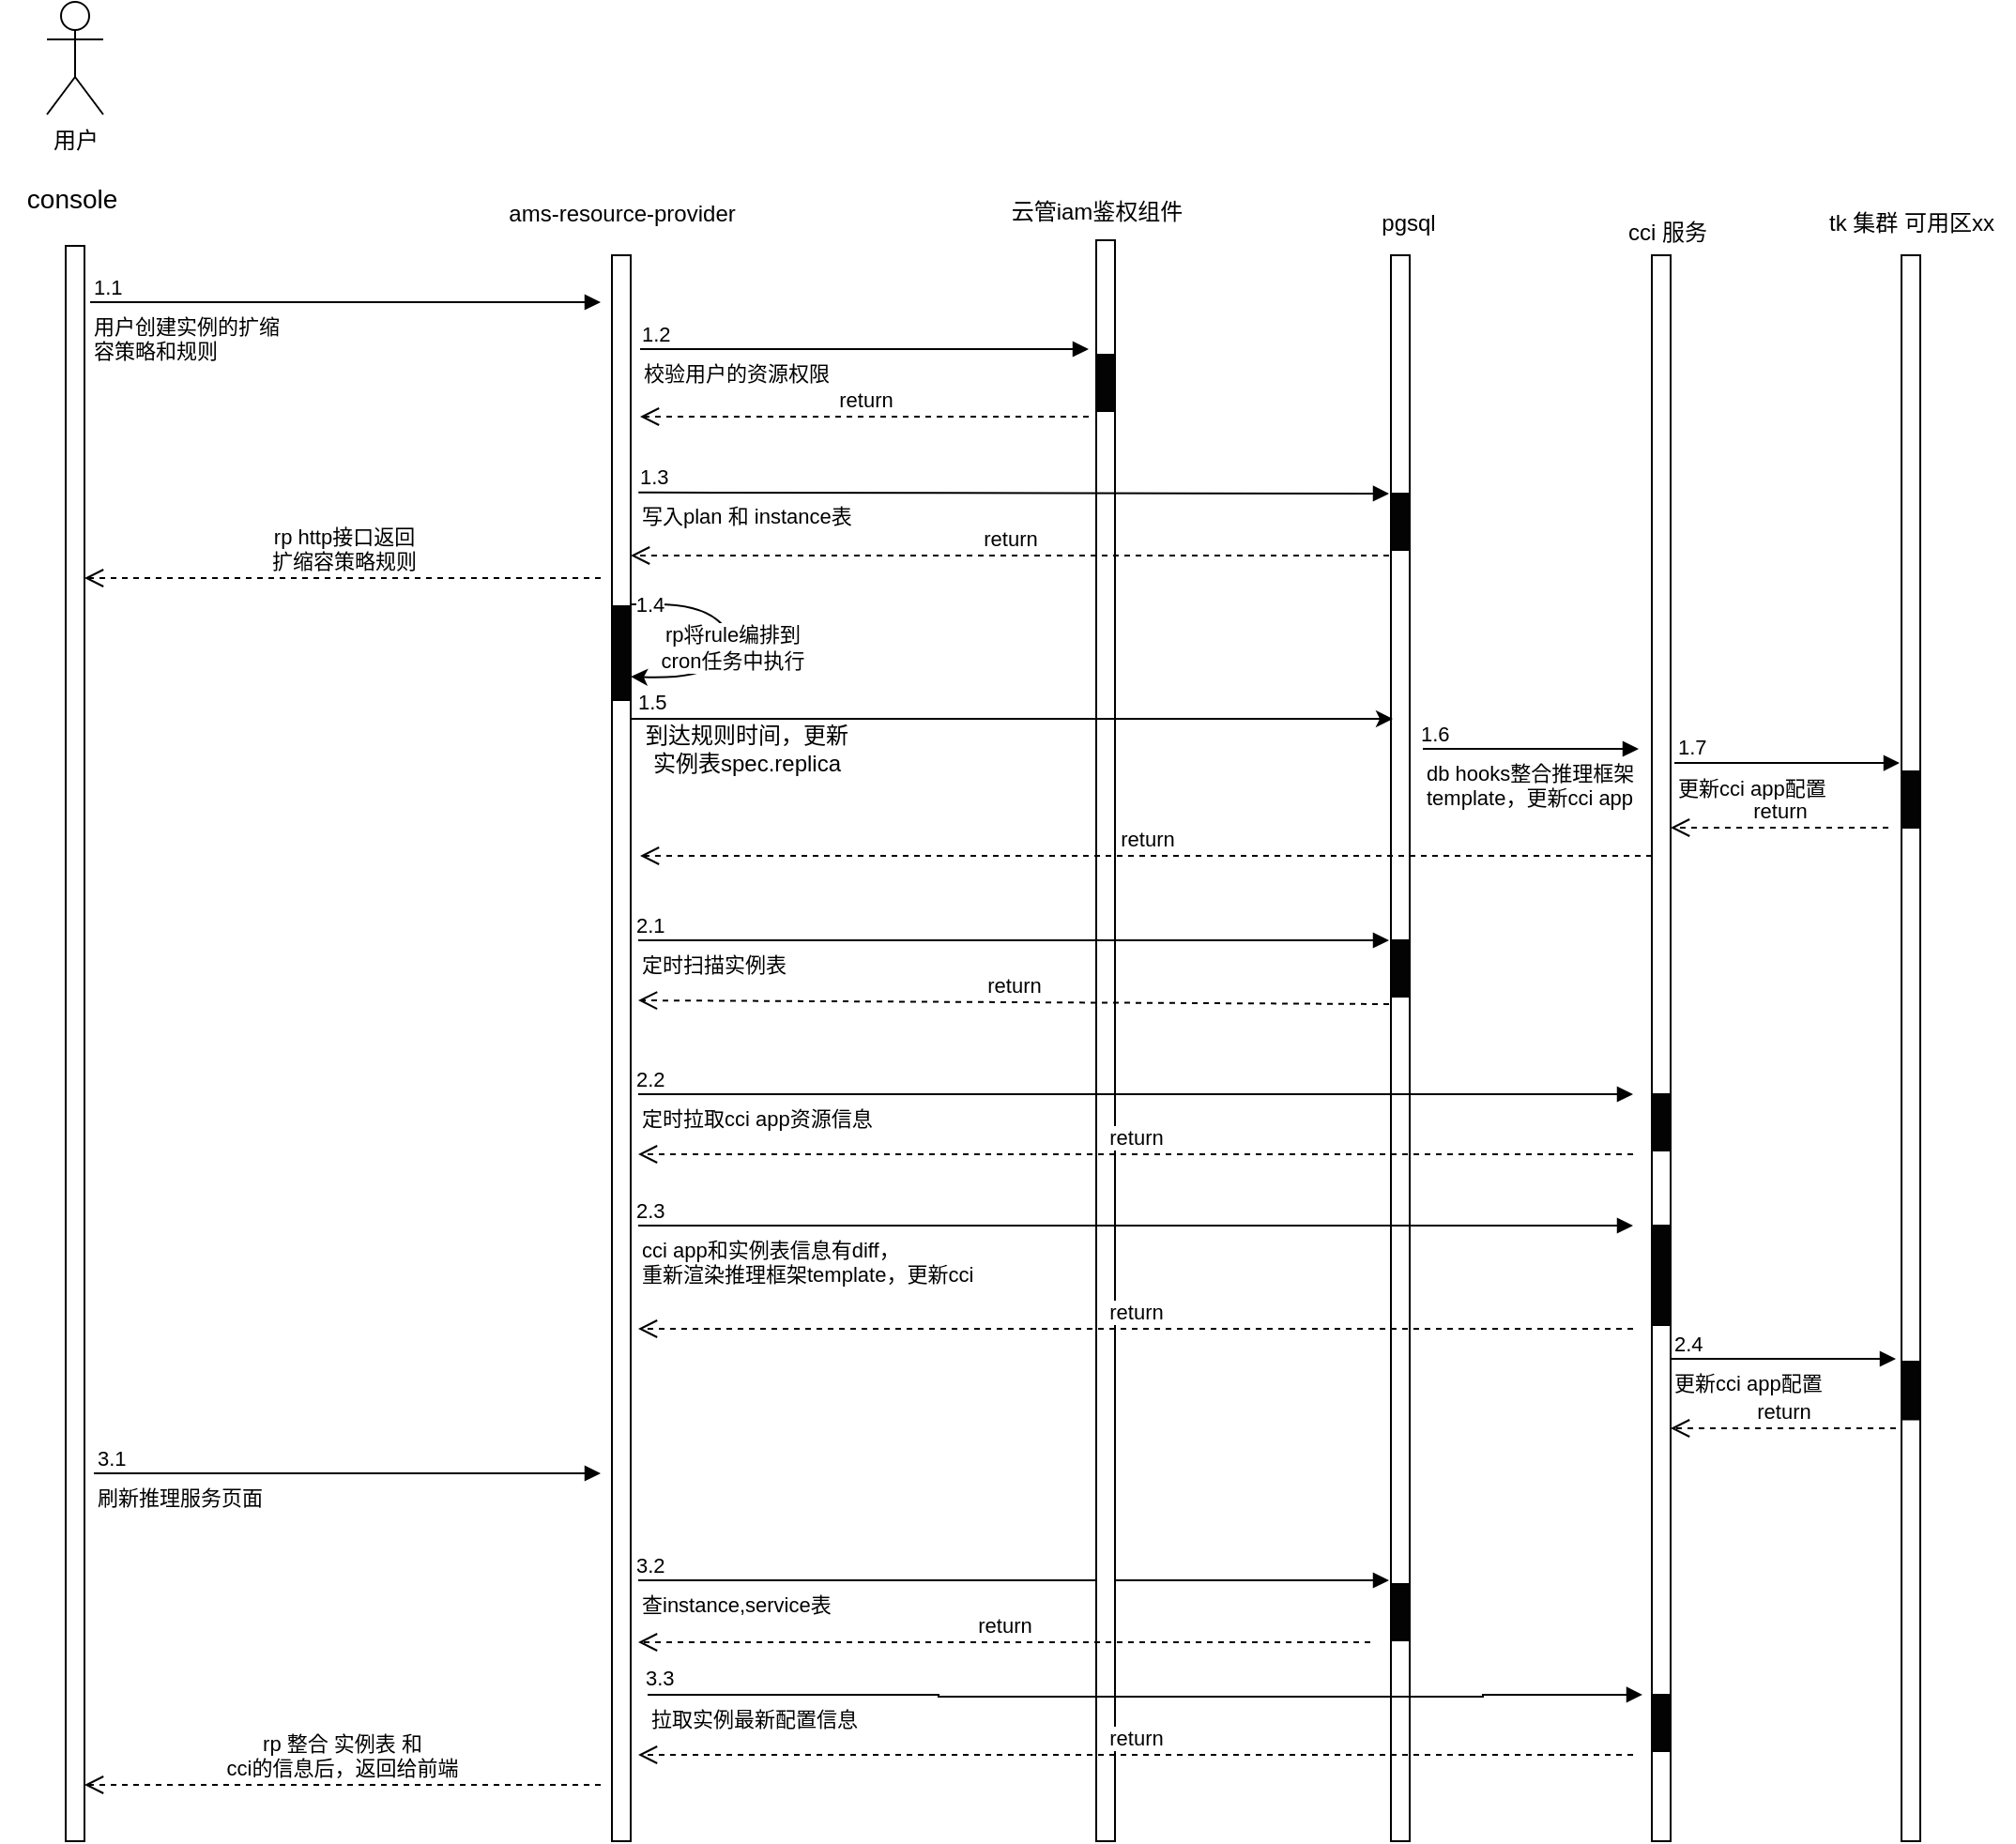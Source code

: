 <mxfile version="22.1.12" type="github">
  <diagram id="C5RBs43oDa-KdzZeNtuy" name="Page-1">
    <mxGraphModel dx="1468" dy="985" grid="1" gridSize="10" guides="1" tooltips="1" connect="1" arrows="1" fold="1" page="1" pageScale="1" pageWidth="827" pageHeight="1169" math="0" shadow="0">
      <root>
        <mxCell id="WIyWlLk6GJQsqaUBKTNV-0" />
        <mxCell id="WIyWlLk6GJQsqaUBKTNV-1" parent="WIyWlLk6GJQsqaUBKTNV-0" />
        <mxCell id="yG3EtKwMuxylufSLAqyE-0" value="用户" style="shape=umlActor;verticalLabelPosition=bottom;verticalAlign=top;html=1;outlineConnect=0;" vertex="1" parent="WIyWlLk6GJQsqaUBKTNV-1">
          <mxGeometry x="135" y="440" width="30" height="60" as="geometry" />
        </mxCell>
        <mxCell id="yG3EtKwMuxylufSLAqyE-1" value="" style="html=1;points=[[0,0,0,0,5],[0,1,0,0,-5],[1,0,0,0,5],[1,1,0,0,-5]];perimeter=orthogonalPerimeter;outlineConnect=0;targetShapes=umlLifeline;portConstraint=eastwest;newEdgeStyle={&quot;curved&quot;:0,&quot;rounded&quot;:0};" vertex="1" parent="WIyWlLk6GJQsqaUBKTNV-1">
          <mxGeometry x="145" y="570" width="10" height="850" as="geometry" />
        </mxCell>
        <mxCell id="yG3EtKwMuxylufSLAqyE-2" value="&lt;font style=&quot;font-size: 14px;&quot;&gt;console&amp;nbsp;&lt;/font&gt;" style="text;html=1;align=center;verticalAlign=middle;resizable=0;points=[];autosize=1;strokeColor=none;fillColor=none;" vertex="1" parent="WIyWlLk6GJQsqaUBKTNV-1">
          <mxGeometry x="110" y="530" width="80" height="30" as="geometry" />
        </mxCell>
        <mxCell id="yG3EtKwMuxylufSLAqyE-7" value="" style="html=1;points=[[0,0,0,0,5],[0,1,0,0,-5],[1,0,0,0,5],[1,1,0,0,-5]];perimeter=orthogonalPerimeter;outlineConnect=0;targetShapes=umlLifeline;portConstraint=eastwest;newEdgeStyle={&quot;curved&quot;:0,&quot;rounded&quot;:0};" vertex="1" parent="WIyWlLk6GJQsqaUBKTNV-1">
          <mxGeometry x="436" y="575" width="10" height="845" as="geometry" />
        </mxCell>
        <mxCell id="yG3EtKwMuxylufSLAqyE-8" value="ams-resource-provider" style="text;html=1;align=center;verticalAlign=middle;resizable=0;points=[];autosize=1;strokeColor=none;fillColor=none;" vertex="1" parent="WIyWlLk6GJQsqaUBKTNV-1">
          <mxGeometry x="371" y="538" width="140" height="30" as="geometry" />
        </mxCell>
        <mxCell id="yG3EtKwMuxylufSLAqyE-11" value="" style="html=1;points=[[0,0,0,0,5],[0,1,0,0,-5],[1,0,0,0,5],[1,1,0,0,-5]];perimeter=orthogonalPerimeter;outlineConnect=0;targetShapes=umlLifeline;portConstraint=eastwest;newEdgeStyle={&quot;curved&quot;:0,&quot;rounded&quot;:0};" vertex="1" parent="WIyWlLk6GJQsqaUBKTNV-1">
          <mxGeometry x="851" y="575" width="10" height="845" as="geometry" />
        </mxCell>
        <mxCell id="yG3EtKwMuxylufSLAqyE-12" value="pgsql" style="text;html=1;align=center;verticalAlign=middle;resizable=0;points=[];autosize=1;strokeColor=none;fillColor=none;" vertex="1" parent="WIyWlLk6GJQsqaUBKTNV-1">
          <mxGeometry x="835" y="543" width="50" height="30" as="geometry" />
        </mxCell>
        <mxCell id="yG3EtKwMuxylufSLAqyE-13" value="查instance,service表" style="endArrow=block;endFill=1;html=1;edgeStyle=orthogonalEdgeStyle;align=left;verticalAlign=top;rounded=0;" edge="1" parent="WIyWlLk6GJQsqaUBKTNV-1">
          <mxGeometry x="-1" relative="1" as="geometry">
            <mxPoint x="450" y="1281" as="sourcePoint" />
            <mxPoint x="850" y="1281" as="targetPoint" />
            <mxPoint as="offset" />
          </mxGeometry>
        </mxCell>
        <mxCell id="yG3EtKwMuxylufSLAqyE-14" value="3.2" style="edgeLabel;resizable=0;html=1;align=left;verticalAlign=bottom;" connectable="0" vertex="1" parent="yG3EtKwMuxylufSLAqyE-13">
          <mxGeometry x="-1" relative="1" as="geometry">
            <mxPoint x="-3" as="offset" />
          </mxGeometry>
        </mxCell>
        <mxCell id="yG3EtKwMuxylufSLAqyE-15" value="" style="html=1;points=[[0,0,0,0,5],[0,1,0,0,-5],[1,0,0,0,5],[1,1,0,0,-5]];perimeter=orthogonalPerimeter;outlineConnect=0;targetShapes=umlLifeline;portConstraint=eastwest;newEdgeStyle={&quot;curved&quot;:0,&quot;rounded&quot;:0};" vertex="1" parent="WIyWlLk6GJQsqaUBKTNV-1">
          <mxGeometry x="694" y="567" width="10" height="853" as="geometry" />
        </mxCell>
        <mxCell id="yG3EtKwMuxylufSLAqyE-16" value="云管iam鉴权组件" style="text;html=1;align=center;verticalAlign=middle;resizable=0;points=[];autosize=1;strokeColor=none;fillColor=none;" vertex="1" parent="WIyWlLk6GJQsqaUBKTNV-1">
          <mxGeometry x="639" y="537" width="110" height="30" as="geometry" />
        </mxCell>
        <mxCell id="yG3EtKwMuxylufSLAqyE-20" value="" style="html=1;points=[[0,0,0,0,5],[0,1,0,0,-5],[1,0,0,0,5],[1,1,0,0,-5]];perimeter=orthogonalPerimeter;outlineConnect=0;targetShapes=umlLifeline;portConstraint=eastwest;newEdgeStyle={&quot;curved&quot;:0,&quot;rounded&quot;:0};" vertex="1" parent="WIyWlLk6GJQsqaUBKTNV-1">
          <mxGeometry x="990" y="575" width="10" height="845" as="geometry" />
        </mxCell>
        <mxCell id="yG3EtKwMuxylufSLAqyE-21" value="cci 服务" style="text;html=1;align=center;verticalAlign=middle;resizable=0;points=[];autosize=1;strokeColor=none;fillColor=none;" vertex="1" parent="WIyWlLk6GJQsqaUBKTNV-1">
          <mxGeometry x="963" y="548" width="70" height="30" as="geometry" />
        </mxCell>
        <mxCell id="yG3EtKwMuxylufSLAqyE-24" value="" style="html=1;points=[[0,0,0,0,5],[0,1,0,0,-5],[1,0,0,0,5],[1,1,0,0,-5]];perimeter=orthogonalPerimeter;outlineConnect=0;targetShapes=umlLifeline;portConstraint=eastwest;newEdgeStyle={&quot;curved&quot;:0,&quot;rounded&quot;:0};" vertex="1" parent="WIyWlLk6GJQsqaUBKTNV-1">
          <mxGeometry x="1123" y="575" width="10" height="845" as="geometry" />
        </mxCell>
        <mxCell id="yG3EtKwMuxylufSLAqyE-27" value="tk 集群 可用区xx" style="text;html=1;align=center;verticalAlign=middle;resizable=0;points=[];autosize=1;strokeColor=none;fillColor=none;" vertex="1" parent="WIyWlLk6GJQsqaUBKTNV-1">
          <mxGeometry x="1073" y="543" width="110" height="30" as="geometry" />
        </mxCell>
        <mxCell id="yG3EtKwMuxylufSLAqyE-28" value="定时扫描实例表" style="endArrow=block;endFill=1;html=1;edgeStyle=orthogonalEdgeStyle;align=left;verticalAlign=top;rounded=0;" edge="1" parent="WIyWlLk6GJQsqaUBKTNV-1">
          <mxGeometry x="-1" relative="1" as="geometry">
            <mxPoint x="450" y="940" as="sourcePoint" />
            <mxPoint x="850" y="940" as="targetPoint" />
            <mxPoint as="offset" />
          </mxGeometry>
        </mxCell>
        <mxCell id="yG3EtKwMuxylufSLAqyE-29" value="2.1" style="edgeLabel;resizable=0;html=1;align=left;verticalAlign=bottom;" connectable="0" vertex="1" parent="yG3EtKwMuxylufSLAqyE-28">
          <mxGeometry x="-1" relative="1" as="geometry">
            <mxPoint x="-3" as="offset" />
          </mxGeometry>
        </mxCell>
        <mxCell id="yG3EtKwMuxylufSLAqyE-30" value="定时拉取cci app资源信息" style="endArrow=block;endFill=1;html=1;edgeStyle=orthogonalEdgeStyle;align=left;verticalAlign=top;rounded=0;" edge="1" parent="WIyWlLk6GJQsqaUBKTNV-1">
          <mxGeometry x="-1" relative="1" as="geometry">
            <mxPoint x="450" y="1022" as="sourcePoint" />
            <mxPoint x="980" y="1022" as="targetPoint" />
            <mxPoint as="offset" />
            <Array as="points">
              <mxPoint x="840" y="1022" />
            </Array>
          </mxGeometry>
        </mxCell>
        <mxCell id="yG3EtKwMuxylufSLAqyE-31" value="2.2" style="edgeLabel;resizable=0;html=1;align=left;verticalAlign=bottom;" connectable="0" vertex="1" parent="yG3EtKwMuxylufSLAqyE-30">
          <mxGeometry x="-1" relative="1" as="geometry">
            <mxPoint x="-3" as="offset" />
          </mxGeometry>
        </mxCell>
        <mxCell id="yG3EtKwMuxylufSLAqyE-32" value="cci app和实例表信息有diff，&lt;br&gt;重新渲染推理框架template，更新cci" style="endArrow=block;endFill=1;html=1;edgeStyle=orthogonalEdgeStyle;align=left;verticalAlign=top;rounded=0;" edge="1" parent="WIyWlLk6GJQsqaUBKTNV-1">
          <mxGeometry x="-1" relative="1" as="geometry">
            <mxPoint x="450" y="1092" as="sourcePoint" />
            <mxPoint x="980" y="1092" as="targetPoint" />
            <mxPoint as="offset" />
          </mxGeometry>
        </mxCell>
        <mxCell id="yG3EtKwMuxylufSLAqyE-33" value="刷新推理服务页面" style="endArrow=block;endFill=1;html=1;edgeStyle=orthogonalEdgeStyle;align=left;verticalAlign=top;rounded=0;" edge="1" parent="WIyWlLk6GJQsqaUBKTNV-1">
          <mxGeometry x="-1" relative="1" as="geometry">
            <mxPoint x="160" y="1224" as="sourcePoint" />
            <mxPoint x="430" y="1224" as="targetPoint" />
          </mxGeometry>
        </mxCell>
        <mxCell id="yG3EtKwMuxylufSLAqyE-34" value="3.1" style="edgeLabel;resizable=0;html=1;align=left;verticalAlign=bottom;" connectable="0" vertex="1" parent="yG3EtKwMuxylufSLAqyE-33">
          <mxGeometry x="-1" relative="1" as="geometry" />
        </mxCell>
        <mxCell id="yG3EtKwMuxylufSLAqyE-35" value="rp 整合 实例表 和 &lt;br&gt;cci的信息后，返回给前端" style="html=1;verticalAlign=bottom;endArrow=open;dashed=1;endSize=8;curved=0;rounded=0;" edge="1" parent="WIyWlLk6GJQsqaUBKTNV-1">
          <mxGeometry x="0.002" relative="1" as="geometry">
            <mxPoint x="430" y="1390" as="sourcePoint" />
            <mxPoint x="155" y="1390" as="targetPoint" />
            <mxPoint as="offset" />
          </mxGeometry>
        </mxCell>
        <mxCell id="yG3EtKwMuxylufSLAqyE-40" value="return" style="html=1;verticalAlign=bottom;endArrow=open;dashed=1;endSize=8;curved=0;rounded=0;" edge="1" parent="WIyWlLk6GJQsqaUBKTNV-1">
          <mxGeometry relative="1" as="geometry">
            <mxPoint x="980" y="1054" as="sourcePoint" />
            <mxPoint x="450" y="1054" as="targetPoint" />
          </mxGeometry>
        </mxCell>
        <mxCell id="yG3EtKwMuxylufSLAqyE-41" value="return" style="html=1;verticalAlign=bottom;endArrow=open;dashed=1;endSize=8;curved=0;rounded=0;" edge="1" parent="WIyWlLk6GJQsqaUBKTNV-1">
          <mxGeometry relative="1" as="geometry">
            <mxPoint x="850" y="974" as="sourcePoint" />
            <mxPoint x="450" y="972" as="targetPoint" />
          </mxGeometry>
        </mxCell>
        <mxCell id="yG3EtKwMuxylufSLAqyE-46" value="return" style="html=1;verticalAlign=bottom;endArrow=open;dashed=1;endSize=8;curved=0;rounded=0;" edge="1" parent="WIyWlLk6GJQsqaUBKTNV-1">
          <mxGeometry relative="1" as="geometry">
            <mxPoint x="840" y="1314" as="sourcePoint" />
            <mxPoint x="450" y="1314" as="targetPoint" />
          </mxGeometry>
        </mxCell>
        <mxCell id="yG3EtKwMuxylufSLAqyE-49" value="拉取实例最新配置信息" style="endArrow=block;endFill=1;html=1;edgeStyle=orthogonalEdgeStyle;align=left;verticalAlign=top;rounded=0;" edge="1" parent="WIyWlLk6GJQsqaUBKTNV-1">
          <mxGeometry x="-1" relative="1" as="geometry">
            <mxPoint x="455" y="1341.99" as="sourcePoint" />
            <mxPoint x="985" y="1341.99" as="targetPoint" />
            <mxPoint as="offset" />
            <Array as="points">
              <mxPoint x="610" y="1342.99" />
              <mxPoint x="900" y="1342.99" />
              <mxPoint x="900" y="1341.99" />
            </Array>
          </mxGeometry>
        </mxCell>
        <mxCell id="yG3EtKwMuxylufSLAqyE-50" value="3.3" style="edgeLabel;resizable=0;html=1;align=left;verticalAlign=bottom;" connectable="0" vertex="1" parent="yG3EtKwMuxylufSLAqyE-49">
          <mxGeometry x="-1" relative="1" as="geometry">
            <mxPoint x="-3" as="offset" />
          </mxGeometry>
        </mxCell>
        <mxCell id="yG3EtKwMuxylufSLAqyE-51" value="return" style="html=1;verticalAlign=bottom;endArrow=open;dashed=1;endSize=8;curved=0;rounded=0;" edge="1" parent="WIyWlLk6GJQsqaUBKTNV-1">
          <mxGeometry relative="1" as="geometry">
            <mxPoint x="980" y="1374" as="sourcePoint" />
            <mxPoint x="450" y="1374" as="targetPoint" />
          </mxGeometry>
        </mxCell>
        <mxCell id="yG3EtKwMuxylufSLAqyE-53" value="用户创建实例的扩缩&lt;br&gt;容策略和规则" style="endArrow=block;endFill=1;html=1;edgeStyle=orthogonalEdgeStyle;align=left;verticalAlign=top;rounded=0;" edge="1" parent="WIyWlLk6GJQsqaUBKTNV-1">
          <mxGeometry x="-1" relative="1" as="geometry">
            <mxPoint x="158" y="600" as="sourcePoint" />
            <mxPoint x="430" y="600" as="targetPoint" />
            <mxPoint as="offset" />
          </mxGeometry>
        </mxCell>
        <mxCell id="yG3EtKwMuxylufSLAqyE-54" value="1.1" style="edgeLabel;resizable=0;html=1;align=left;verticalAlign=bottom;" connectable="0" vertex="1" parent="yG3EtKwMuxylufSLAqyE-53">
          <mxGeometry x="-1" relative="1" as="geometry" />
        </mxCell>
        <mxCell id="yG3EtKwMuxylufSLAqyE-55" value="写入plan 和 instance表" style="endArrow=block;endFill=1;html=1;edgeStyle=orthogonalEdgeStyle;align=left;verticalAlign=top;rounded=0;exitX=1.412;exitY=0.131;exitDx=0;exitDy=0;exitPerimeter=0;" edge="1" parent="WIyWlLk6GJQsqaUBKTNV-1">
          <mxGeometry x="-1" relative="1" as="geometry">
            <mxPoint x="450.12" y="701.355" as="sourcePoint" />
            <mxPoint x="850" y="702" as="targetPoint" />
            <mxPoint as="offset" />
            <Array as="points">
              <mxPoint x="455" y="701" />
            </Array>
          </mxGeometry>
        </mxCell>
        <mxCell id="yG3EtKwMuxylufSLAqyE-56" value="1.3" style="edgeLabel;resizable=0;html=1;align=left;verticalAlign=bottom;" connectable="0" vertex="1" parent="yG3EtKwMuxylufSLAqyE-55">
          <mxGeometry x="-1" relative="1" as="geometry">
            <mxPoint x="-1" as="offset" />
          </mxGeometry>
        </mxCell>
        <mxCell id="yG3EtKwMuxylufSLAqyE-57" value="rp http接口返回&lt;br&gt;扩缩容策略规则" style="html=1;verticalAlign=bottom;endArrow=open;dashed=1;endSize=8;curved=0;rounded=0;" edge="1" parent="WIyWlLk6GJQsqaUBKTNV-1">
          <mxGeometry x="0.001" relative="1" as="geometry">
            <mxPoint x="430" y="747" as="sourcePoint" />
            <mxPoint x="155" y="747" as="targetPoint" />
            <mxPoint as="offset" />
          </mxGeometry>
        </mxCell>
        <mxCell id="yG3EtKwMuxylufSLAqyE-58" value="return" style="html=1;verticalAlign=bottom;endArrow=open;dashed=1;endSize=8;curved=0;rounded=0;" edge="1" parent="WIyWlLk6GJQsqaUBKTNV-1">
          <mxGeometry relative="1" as="geometry">
            <mxPoint x="850" y="735" as="sourcePoint" />
            <mxPoint x="446" y="735" as="targetPoint" />
          </mxGeometry>
        </mxCell>
        <mxCell id="yG3EtKwMuxylufSLAqyE-59" value="" style="curved=1;endArrow=classic;html=1;rounded=0;entryX=0.75;entryY=0;entryDx=0;entryDy=0;" edge="1" parent="WIyWlLk6GJQsqaUBKTNV-1" target="yG3EtKwMuxylufSLAqyE-76">
          <mxGeometry width="50" height="50" relative="1" as="geometry">
            <mxPoint x="456" y="761" as="sourcePoint" />
            <mxPoint x="444" y="801" as="targetPoint" />
            <Array as="points">
              <mxPoint x="436" y="761" />
              <mxPoint x="484" y="761" />
              <mxPoint x="504" y="781" />
              <mxPoint x="484" y="801" />
            </Array>
          </mxGeometry>
        </mxCell>
        <mxCell id="yG3EtKwMuxylufSLAqyE-60" value="rp将rule编排到&lt;br&gt;cron任务中执行" style="edgeLabel;html=1;align=center;verticalAlign=middle;resizable=0;points=[];" vertex="1" connectable="0" parent="yG3EtKwMuxylufSLAqyE-59">
          <mxGeometry x="0.241" y="-2" relative="1" as="geometry">
            <mxPoint y="1" as="offset" />
          </mxGeometry>
        </mxCell>
        <mxCell id="yG3EtKwMuxylufSLAqyE-61" value="1.4" style="edgeLabel;html=1;align=center;verticalAlign=middle;resizable=0;points=[];" vertex="1" connectable="0" parent="yG3EtKwMuxylufSLAqyE-59">
          <mxGeometry x="-0.992" relative="1" as="geometry">
            <mxPoint as="offset" />
          </mxGeometry>
        </mxCell>
        <mxCell id="yG3EtKwMuxylufSLAqyE-62" value="到达规则时间，更新实例表spec.replica" style="text;html=1;strokeColor=none;fillColor=none;align=center;verticalAlign=middle;whiteSpace=wrap;rounded=0;" vertex="1" parent="WIyWlLk6GJQsqaUBKTNV-1">
          <mxGeometry x="448" y="823" width="120" height="30" as="geometry" />
        </mxCell>
        <mxCell id="yG3EtKwMuxylufSLAqyE-63" value="" style="endArrow=classic;html=1;rounded=0;exitX=1;exitY=0.25;exitDx=0;exitDy=0;" edge="1" parent="WIyWlLk6GJQsqaUBKTNV-1">
          <mxGeometry width="50" height="50" relative="1" as="geometry">
            <mxPoint x="445.5" y="822" as="sourcePoint" />
            <mxPoint x="852" y="822" as="targetPoint" />
          </mxGeometry>
        </mxCell>
        <mxCell id="yG3EtKwMuxylufSLAqyE-64" value="return" style="html=1;verticalAlign=bottom;endArrow=open;dashed=1;endSize=8;curved=0;rounded=0;" edge="1" parent="WIyWlLk6GJQsqaUBKTNV-1">
          <mxGeometry relative="1" as="geometry">
            <mxPoint x="980" y="1147" as="sourcePoint" />
            <mxPoint x="450" y="1147" as="targetPoint" />
          </mxGeometry>
        </mxCell>
        <mxCell id="yG3EtKwMuxylufSLAqyE-65" value="更新cci app配置" style="endArrow=block;endFill=1;html=1;edgeStyle=orthogonalEdgeStyle;align=left;verticalAlign=top;rounded=0;" edge="1" parent="WIyWlLk6GJQsqaUBKTNV-1">
          <mxGeometry x="-1" relative="1" as="geometry">
            <mxPoint x="1000" y="1163" as="sourcePoint" />
            <mxPoint x="1120" y="1163" as="targetPoint" />
            <mxPoint as="offset" />
          </mxGeometry>
        </mxCell>
        <mxCell id="yG3EtKwMuxylufSLAqyE-66" value="2.4" style="edgeLabel;resizable=0;html=1;align=left;verticalAlign=bottom;" connectable="0" vertex="1" parent="yG3EtKwMuxylufSLAqyE-65">
          <mxGeometry x="-1" relative="1" as="geometry" />
        </mxCell>
        <mxCell id="yG3EtKwMuxylufSLAqyE-67" value="return" style="html=1;verticalAlign=bottom;endArrow=open;dashed=1;endSize=8;curved=0;rounded=0;" edge="1" parent="WIyWlLk6GJQsqaUBKTNV-1">
          <mxGeometry relative="1" as="geometry">
            <mxPoint x="1120.0" y="1200" as="sourcePoint" />
            <mxPoint x="1000" y="1200" as="targetPoint" />
          </mxGeometry>
        </mxCell>
        <mxCell id="yG3EtKwMuxylufSLAqyE-68" value="2.3" style="edgeLabel;resizable=0;html=1;align=left;verticalAlign=bottom;" connectable="0" vertex="1" parent="WIyWlLk6GJQsqaUBKTNV-1">
          <mxGeometry x="447.0" y="1092.0" as="geometry" />
        </mxCell>
        <mxCell id="yG3EtKwMuxylufSLAqyE-73" value="" style="rounded=0;whiteSpace=wrap;html=1;rotation=90;fillColor=#030303;" vertex="1" parent="WIyWlLk6GJQsqaUBKTNV-1">
          <mxGeometry x="1112.63" y="1174.88" width="30.75" height="10" as="geometry" />
        </mxCell>
        <mxCell id="yG3EtKwMuxylufSLAqyE-74" value="" style="rounded=0;whiteSpace=wrap;html=1;rotation=90;fillColor=#030303;" vertex="1" parent="WIyWlLk6GJQsqaUBKTNV-1">
          <mxGeometry x="841" y="712" width="30" height="10" as="geometry" />
        </mxCell>
        <mxCell id="yG3EtKwMuxylufSLAqyE-75" value="" style="rounded=0;whiteSpace=wrap;html=1;rotation=90;fillColor=#030303;" vertex="1" parent="WIyWlLk6GJQsqaUBKTNV-1">
          <mxGeometry x="841" y="950" width="30" height="10" as="geometry" />
        </mxCell>
        <mxCell id="yG3EtKwMuxylufSLAqyE-76" value="" style="rounded=0;whiteSpace=wrap;html=1;rotation=90;fillColor=#030303;" vertex="1" parent="WIyWlLk6GJQsqaUBKTNV-1">
          <mxGeometry x="416" y="782" width="50" height="10" as="geometry" />
        </mxCell>
        <mxCell id="yG3EtKwMuxylufSLAqyE-77" value="" style="rounded=0;whiteSpace=wrap;html=1;rotation=90;fillColor=#030303;" vertex="1" parent="WIyWlLk6GJQsqaUBKTNV-1">
          <mxGeometry x="980" y="1032" width="30" height="10" as="geometry" />
        </mxCell>
        <mxCell id="yG3EtKwMuxylufSLAqyE-79" value="" style="rounded=0;whiteSpace=wrap;html=1;rotation=90;fillColor=#030303;" vertex="1" parent="WIyWlLk6GJQsqaUBKTNV-1">
          <mxGeometry x="968.5" y="1113.5" width="53" height="10" as="geometry" />
        </mxCell>
        <mxCell id="yG3EtKwMuxylufSLAqyE-80" value="" style="rounded=0;whiteSpace=wrap;html=1;rotation=90;fillColor=#030303;" vertex="1" parent="WIyWlLk6GJQsqaUBKTNV-1">
          <mxGeometry x="980" y="1352" width="30" height="10" as="geometry" />
        </mxCell>
        <mxCell id="yG3EtKwMuxylufSLAqyE-81" value="" style="rounded=0;whiteSpace=wrap;html=1;rotation=90;fillColor=#030303;" vertex="1" parent="WIyWlLk6GJQsqaUBKTNV-1">
          <mxGeometry x="841" y="1293" width="30" height="10" as="geometry" />
        </mxCell>
        <mxCell id="yG3EtKwMuxylufSLAqyE-87" value="校验用户的资源权限" style="endArrow=block;endFill=1;html=1;edgeStyle=orthogonalEdgeStyle;align=left;verticalAlign=top;rounded=0;" edge="1" parent="WIyWlLk6GJQsqaUBKTNV-1">
          <mxGeometry x="-1" relative="1" as="geometry">
            <mxPoint x="451" y="625" as="sourcePoint" />
            <mxPoint x="690" y="625" as="targetPoint" />
            <mxPoint as="offset" />
            <Array as="points">
              <mxPoint x="450.62" y="624.56" />
            </Array>
          </mxGeometry>
        </mxCell>
        <mxCell id="yG3EtKwMuxylufSLAqyE-88" value="1.2" style="edgeLabel;resizable=0;html=1;align=left;verticalAlign=bottom;" connectable="0" vertex="1" parent="yG3EtKwMuxylufSLAqyE-87">
          <mxGeometry x="-1" relative="1" as="geometry">
            <mxPoint x="-1" as="offset" />
          </mxGeometry>
        </mxCell>
        <mxCell id="yG3EtKwMuxylufSLAqyE-89" value="return" style="html=1;verticalAlign=bottom;endArrow=open;dashed=1;endSize=8;curved=0;rounded=0;" edge="1" parent="WIyWlLk6GJQsqaUBKTNV-1">
          <mxGeometry relative="1" as="geometry">
            <mxPoint x="690" y="661" as="sourcePoint" />
            <mxPoint x="451" y="661" as="targetPoint" />
          </mxGeometry>
        </mxCell>
        <mxCell id="yG3EtKwMuxylufSLAqyE-90" value="" style="rounded=0;whiteSpace=wrap;html=1;rotation=90;fillColor=#030303;" vertex="1" parent="WIyWlLk6GJQsqaUBKTNV-1">
          <mxGeometry x="684" y="638" width="30" height="10" as="geometry" />
        </mxCell>
        <mxCell id="yG3EtKwMuxylufSLAqyE-92" value="1.5" style="edgeLabel;resizable=0;html=1;align=left;verticalAlign=bottom;" connectable="0" vertex="1" parent="WIyWlLk6GJQsqaUBKTNV-1">
          <mxGeometry x="448" y="821" as="geometry" />
        </mxCell>
        <mxCell id="yG3EtKwMuxylufSLAqyE-93" value="db hooks整合推理框架&lt;br&gt;template，更新cci app&amp;nbsp;" style="endArrow=block;endFill=1;html=1;edgeStyle=orthogonalEdgeStyle;align=left;verticalAlign=top;rounded=0;" edge="1" parent="WIyWlLk6GJQsqaUBKTNV-1">
          <mxGeometry x="-1" relative="1" as="geometry">
            <mxPoint x="868" y="838" as="sourcePoint" />
            <mxPoint x="983" y="838" as="targetPoint" />
            <mxPoint as="offset" />
          </mxGeometry>
        </mxCell>
        <mxCell id="yG3EtKwMuxylufSLAqyE-94" value="1.6" style="edgeLabel;resizable=0;html=1;align=left;verticalAlign=bottom;" connectable="0" vertex="1" parent="yG3EtKwMuxylufSLAqyE-93">
          <mxGeometry x="-1" relative="1" as="geometry">
            <mxPoint x="-3" as="offset" />
          </mxGeometry>
        </mxCell>
        <mxCell id="yG3EtKwMuxylufSLAqyE-95" value="更新cci app配置" style="endArrow=block;endFill=1;html=1;edgeStyle=orthogonalEdgeStyle;align=left;verticalAlign=top;rounded=0;" edge="1" parent="WIyWlLk6GJQsqaUBKTNV-1">
          <mxGeometry x="-1" relative="1" as="geometry">
            <mxPoint x="1002" y="845.55" as="sourcePoint" />
            <mxPoint x="1122" y="845.55" as="targetPoint" />
            <mxPoint as="offset" />
          </mxGeometry>
        </mxCell>
        <mxCell id="yG3EtKwMuxylufSLAqyE-96" value="1.7" style="edgeLabel;resizable=0;html=1;align=left;verticalAlign=bottom;" connectable="0" vertex="1" parent="yG3EtKwMuxylufSLAqyE-95">
          <mxGeometry x="-1" relative="1" as="geometry" />
        </mxCell>
        <mxCell id="yG3EtKwMuxylufSLAqyE-97" value="return" style="html=1;verticalAlign=bottom;endArrow=open;dashed=1;endSize=8;curved=0;rounded=0;" edge="1" parent="WIyWlLk6GJQsqaUBKTNV-1" source="yG3EtKwMuxylufSLAqyE-20">
          <mxGeometry relative="1" as="geometry">
            <mxPoint x="980" y="895" as="sourcePoint" />
            <mxPoint x="451" y="895" as="targetPoint" />
          </mxGeometry>
        </mxCell>
        <mxCell id="yG3EtKwMuxylufSLAqyE-98" value="return" style="html=1;verticalAlign=bottom;endArrow=open;dashed=1;endSize=8;curved=0;rounded=0;" edge="1" parent="WIyWlLk6GJQsqaUBKTNV-1" target="yG3EtKwMuxylufSLAqyE-20">
          <mxGeometry relative="1" as="geometry">
            <mxPoint x="1116" y="880" as="sourcePoint" />
            <mxPoint x="1008" y="880" as="targetPoint" />
          </mxGeometry>
        </mxCell>
        <mxCell id="yG3EtKwMuxylufSLAqyE-99" value="" style="rounded=0;whiteSpace=wrap;html=1;rotation=90;fillColor=#030303;" vertex="1" parent="WIyWlLk6GJQsqaUBKTNV-1">
          <mxGeometry x="1113" y="860" width="30" height="10" as="geometry" />
        </mxCell>
      </root>
    </mxGraphModel>
  </diagram>
</mxfile>
